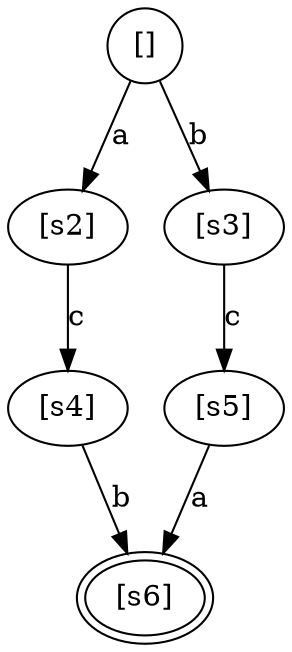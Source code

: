 digraph G {
    node [width=0.5];
xa3d8f0 [label="[]"]
xa4b7a8 [label="[s2]"]
xa4c048 [label="[s3]"]
xa4c0e0 [label="[s4]"]
xa4c178 [label="[s5]"]
xa4aca0 [label="[s6]",peripheries=2]
xa3d8f0 -> xa4b7a8 [label="a"]
xa3d8f0 -> xa4c048 [label="b"]
xa4b7a8 -> xa4c0e0 [label="c"]
xa4c048 -> xa4c178 [label="c"]
xa4c0e0 -> xa4aca0 [label="b"]
xa4c178 -> xa4aca0 [label="a"]
}
